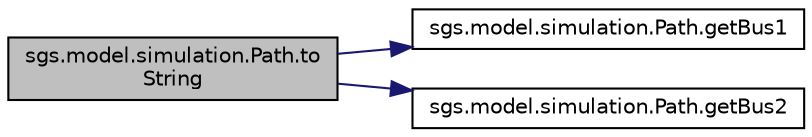 digraph "sgs.model.simulation.Path.toString"
{
  edge [fontname="Helvetica",fontsize="10",labelfontname="Helvetica",labelfontsize="10"];
  node [fontname="Helvetica",fontsize="10",shape=record];
  rankdir="LR";
  Node1 [label="sgs.model.simulation.Path.to\lString",height=0.2,width=0.4,color="black", fillcolor="grey75", style="filled" fontcolor="black"];
  Node1 -> Node2 [color="midnightblue",fontsize="10",style="solid"];
  Node2 [label="sgs.model.simulation.Path.getBus1",height=0.2,width=0.4,color="black", fillcolor="white", style="filled",URL="$classsgs_1_1model_1_1simulation_1_1_path.html#ad8dc21c228f28cd5af370f213add02b3"];
  Node1 -> Node3 [color="midnightblue",fontsize="10",style="solid"];
  Node3 [label="sgs.model.simulation.Path.getBus2",height=0.2,width=0.4,color="black", fillcolor="white", style="filled",URL="$classsgs_1_1model_1_1simulation_1_1_path.html#a8f1f18581e909185e9eda6db23b3ede0"];
}
